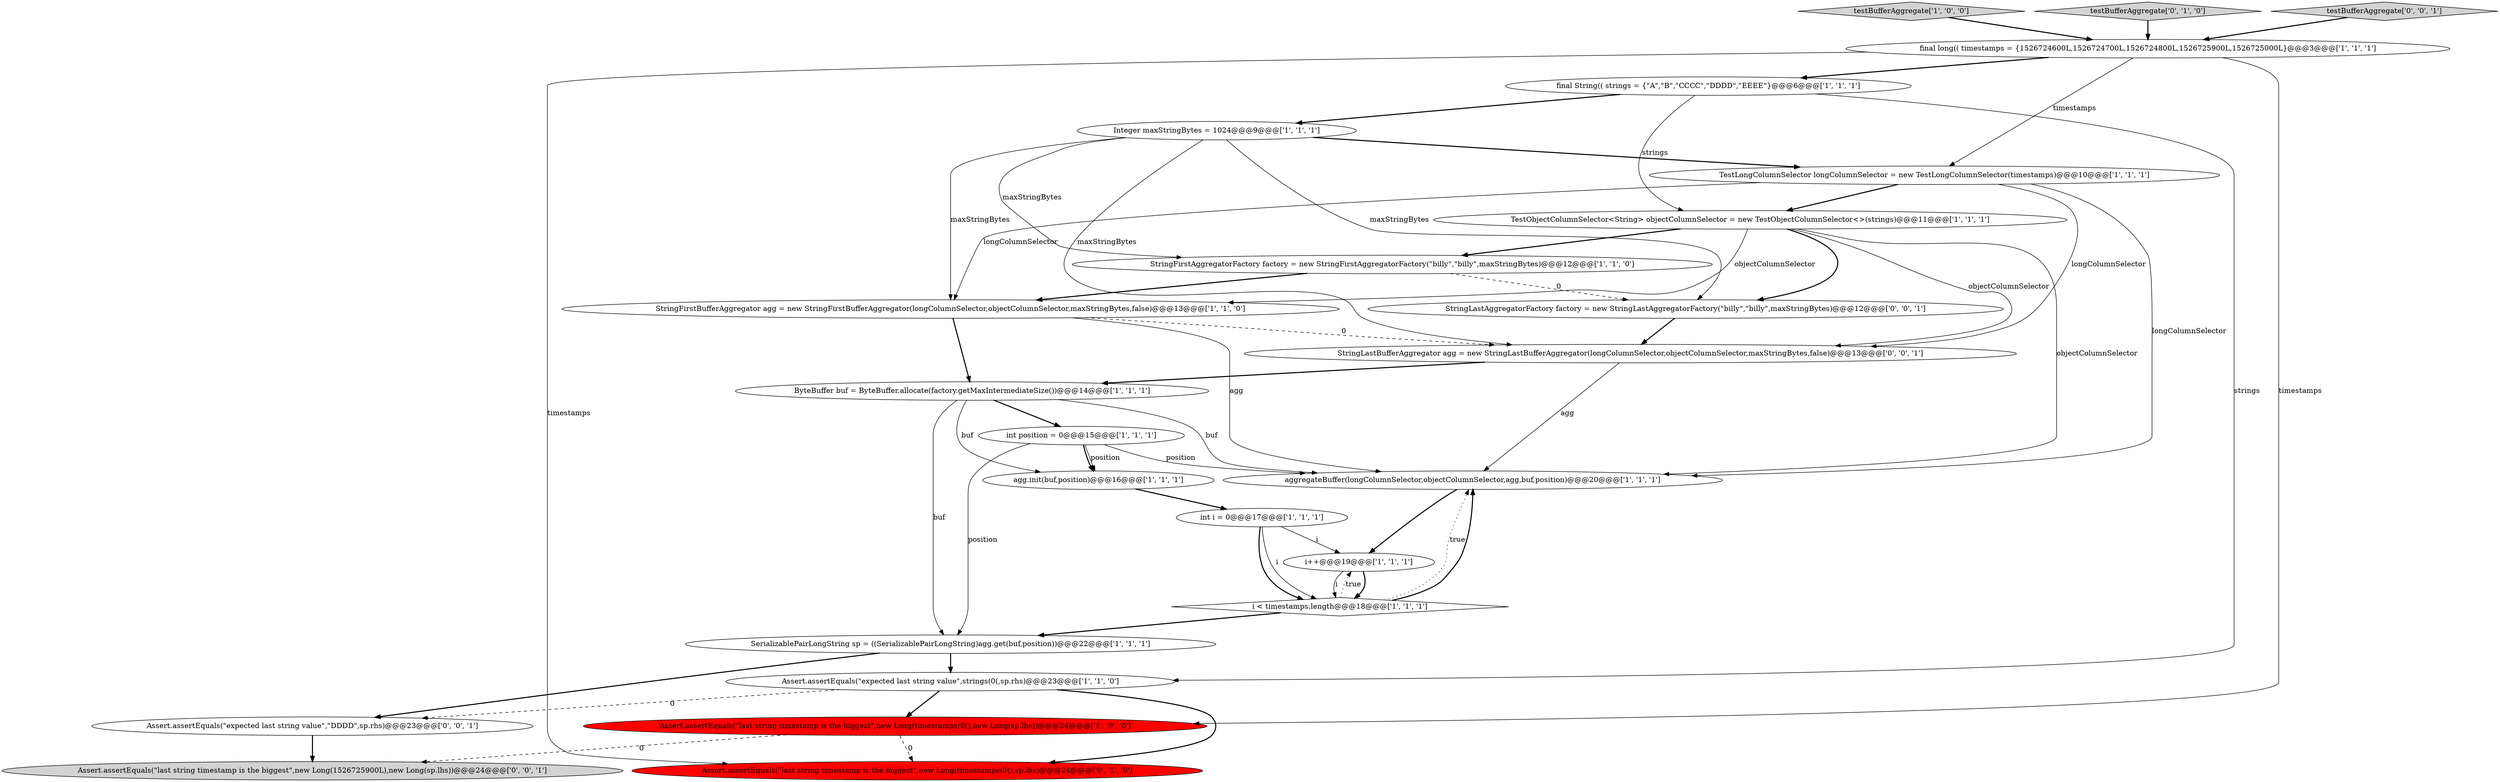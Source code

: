 digraph {
8 [style = filled, label = "Integer maxStringBytes = 1024@@@9@@@['1', '1', '1']", fillcolor = white, shape = ellipse image = "AAA0AAABBB1BBB"];
6 [style = filled, label = "final String(( strings = {\"A\",\"B\",\"CCCC\",\"DDDD\",\"EEEE\"}@@@6@@@['1', '1', '1']", fillcolor = white, shape = ellipse image = "AAA0AAABBB1BBB"];
7 [style = filled, label = "Assert.assertEquals(\"last string timestamp is the biggest\",new Long(timestamps(0(),new Long(sp.lhs))@@@24@@@['1', '0', '0']", fillcolor = red, shape = ellipse image = "AAA1AAABBB1BBB"];
15 [style = filled, label = "int i = 0@@@17@@@['1', '1', '1']", fillcolor = white, shape = ellipse image = "AAA0AAABBB1BBB"];
2 [style = filled, label = "int position = 0@@@15@@@['1', '1', '1']", fillcolor = white, shape = ellipse image = "AAA0AAABBB1BBB"];
13 [style = filled, label = "TestObjectColumnSelector<String> objectColumnSelector = new TestObjectColumnSelector<>(strings)@@@11@@@['1', '1', '1']", fillcolor = white, shape = ellipse image = "AAA0AAABBB1BBB"];
1 [style = filled, label = "testBufferAggregate['1', '0', '0']", fillcolor = lightgray, shape = diamond image = "AAA0AAABBB1BBB"];
0 [style = filled, label = "aggregateBuffer(longColumnSelector,objectColumnSelector,agg,buf,position)@@@20@@@['1', '1', '1']", fillcolor = white, shape = ellipse image = "AAA0AAABBB1BBB"];
23 [style = filled, label = "StringLastAggregatorFactory factory = new StringLastAggregatorFactory(\"billy\",\"billy\",maxStringBytes)@@@12@@@['0', '0', '1']", fillcolor = white, shape = ellipse image = "AAA0AAABBB3BBB"];
12 [style = filled, label = "TestLongColumnSelector longColumnSelector = new TestLongColumnSelector(timestamps)@@@10@@@['1', '1', '1']", fillcolor = white, shape = ellipse image = "AAA0AAABBB1BBB"];
22 [style = filled, label = "Assert.assertEquals(\"last string timestamp is the biggest\",new Long(1526725900L),new Long(sp.lhs))@@@24@@@['0', '0', '1']", fillcolor = lightgray, shape = ellipse image = "AAA0AAABBB3BBB"];
4 [style = filled, label = "agg.init(buf,position)@@@16@@@['1', '1', '1']", fillcolor = white, shape = ellipse image = "AAA0AAABBB1BBB"];
19 [style = filled, label = "Assert.assertEquals(\"last string timestamp is the biggest\",new Long(timestamps(0(),sp.lhs)@@@24@@@['0', '1', '0']", fillcolor = red, shape = ellipse image = "AAA1AAABBB2BBB"];
11 [style = filled, label = "Assert.assertEquals(\"expected last string value\",strings(0(,sp.rhs)@@@23@@@['1', '1', '0']", fillcolor = white, shape = ellipse image = "AAA0AAABBB1BBB"];
3 [style = filled, label = "StringFirstBufferAggregator agg = new StringFirstBufferAggregator(longColumnSelector,objectColumnSelector,maxStringBytes,false)@@@13@@@['1', '1', '0']", fillcolor = white, shape = ellipse image = "AAA0AAABBB1BBB"];
20 [style = filled, label = "StringLastBufferAggregator agg = new StringLastBufferAggregator(longColumnSelector,objectColumnSelector,maxStringBytes,false)@@@13@@@['0', '0', '1']", fillcolor = white, shape = ellipse image = "AAA0AAABBB3BBB"];
9 [style = filled, label = "final long(( timestamps = {1526724600L,1526724700L,1526724800L,1526725900L,1526725000L}@@@3@@@['1', '1', '1']", fillcolor = white, shape = ellipse image = "AAA0AAABBB1BBB"];
5 [style = filled, label = "SerializablePairLongString sp = ((SerializablePairLongString)agg.get(buf,position))@@@22@@@['1', '1', '1']", fillcolor = white, shape = ellipse image = "AAA0AAABBB1BBB"];
16 [style = filled, label = "ByteBuffer buf = ByteBuffer.allocate(factory.getMaxIntermediateSize())@@@14@@@['1', '1', '1']", fillcolor = white, shape = ellipse image = "AAA0AAABBB1BBB"];
17 [style = filled, label = "i < timestamps.length@@@18@@@['1', '1', '1']", fillcolor = white, shape = diamond image = "AAA0AAABBB1BBB"];
18 [style = filled, label = "testBufferAggregate['0', '1', '0']", fillcolor = lightgray, shape = diamond image = "AAA0AAABBB2BBB"];
24 [style = filled, label = "testBufferAggregate['0', '0', '1']", fillcolor = lightgray, shape = diamond image = "AAA0AAABBB3BBB"];
10 [style = filled, label = "i++@@@19@@@['1', '1', '1']", fillcolor = white, shape = ellipse image = "AAA0AAABBB1BBB"];
21 [style = filled, label = "Assert.assertEquals(\"expected last string value\",\"DDDD\",sp.rhs)@@@23@@@['0', '0', '1']", fillcolor = white, shape = ellipse image = "AAA0AAABBB3BBB"];
14 [style = filled, label = "StringFirstAggregatorFactory factory = new StringFirstAggregatorFactory(\"billy\",\"billy\",maxStringBytes)@@@12@@@['1', '1', '0']", fillcolor = white, shape = ellipse image = "AAA0AAABBB1BBB"];
2->4 [style = solid, label="position"];
14->3 [style = bold, label=""];
8->14 [style = solid, label="maxStringBytes"];
20->0 [style = solid, label="agg"];
17->5 [style = bold, label=""];
23->20 [style = bold, label=""];
17->0 [style = dotted, label="true"];
9->7 [style = solid, label="timestamps"];
13->3 [style = solid, label="objectColumnSelector"];
16->4 [style = solid, label="buf"];
13->0 [style = solid, label="objectColumnSelector"];
8->3 [style = solid, label="maxStringBytes"];
10->17 [style = solid, label="i"];
4->15 [style = bold, label=""];
12->20 [style = solid, label="longColumnSelector"];
10->17 [style = bold, label=""];
16->0 [style = solid, label="buf"];
12->0 [style = solid, label="longColumnSelector"];
3->16 [style = bold, label=""];
16->2 [style = bold, label=""];
11->19 [style = bold, label=""];
2->4 [style = bold, label=""];
1->9 [style = bold, label=""];
2->0 [style = solid, label="position"];
9->6 [style = bold, label=""];
6->13 [style = solid, label="strings"];
15->17 [style = solid, label="i"];
5->21 [style = bold, label=""];
12->13 [style = bold, label=""];
13->20 [style = solid, label="objectColumnSelector"];
8->20 [style = solid, label="maxStringBytes"];
15->17 [style = bold, label=""];
0->10 [style = bold, label=""];
9->19 [style = solid, label="timestamps"];
17->10 [style = dotted, label="true"];
17->0 [style = bold, label=""];
14->23 [style = dashed, label="0"];
20->16 [style = bold, label=""];
7->19 [style = dashed, label="0"];
21->22 [style = bold, label=""];
12->3 [style = solid, label="longColumnSelector"];
3->20 [style = dashed, label="0"];
6->8 [style = bold, label=""];
18->9 [style = bold, label=""];
13->23 [style = bold, label=""];
9->12 [style = solid, label="timestamps"];
2->5 [style = solid, label="position"];
5->11 [style = bold, label=""];
6->11 [style = solid, label="strings"];
3->0 [style = solid, label="agg"];
8->23 [style = solid, label="maxStringBytes"];
13->14 [style = bold, label=""];
7->22 [style = dashed, label="0"];
8->12 [style = bold, label=""];
11->7 [style = bold, label=""];
24->9 [style = bold, label=""];
15->10 [style = solid, label="i"];
16->5 [style = solid, label="buf"];
11->21 [style = dashed, label="0"];
}
